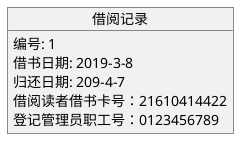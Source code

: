 @startuml

object 借阅记录{
编号: 1
借书日期: 2019-3-8
归还日期: 209-4-7
借阅读者借书卡号：21610414422
登记管理员职工号：0123456789
}

@enduml
